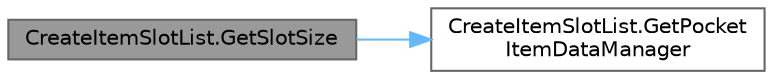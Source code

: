 digraph "CreateItemSlotList.GetSlotSize"
{
 // LATEX_PDF_SIZE
  bgcolor="transparent";
  edge [fontname=Helvetica,fontsize=10,labelfontname=Helvetica,labelfontsize=10];
  node [fontname=Helvetica,fontsize=10,shape=box,height=0.2,width=0.4];
  rankdir="LR";
  Node1 [id="Node000001",label="CreateItemSlotList.GetSlotSize",height=0.2,width=0.4,color="gray40", fillcolor="grey60", style="filled", fontcolor="black",tooltip=" "];
  Node1 -> Node2 [id="edge2_Node000001_Node000002",color="steelblue1",style="solid",tooltip=" "];
  Node2 [id="Node000002",label="CreateItemSlotList.GetPocket\lItemDataManager",height=0.2,width=0.4,color="grey40", fillcolor="white", style="filled",URL="$class_create_item_slot_list.html#a9e9aeba9473f410bd1d39b81f6fce354",tooltip=" "];
}
